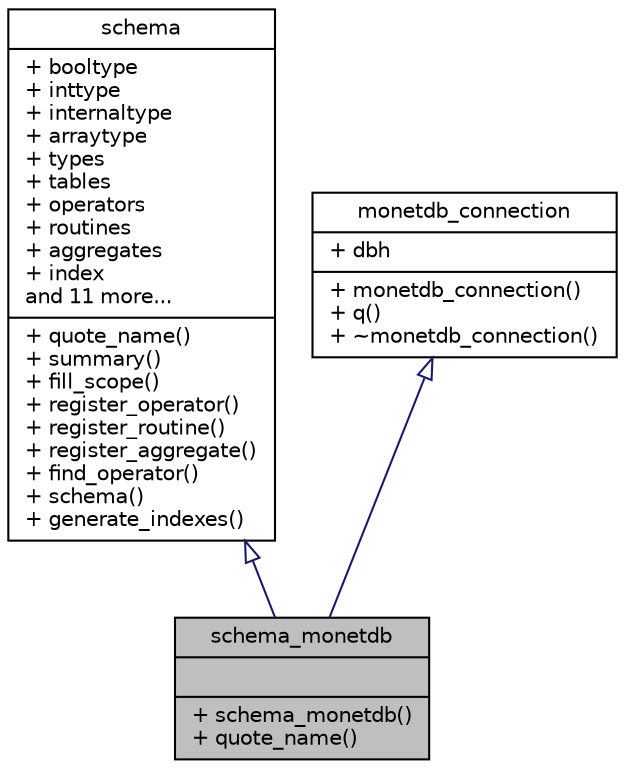 digraph "schema_monetdb"
{
 // LATEX_PDF_SIZE
  edge [fontname="Helvetica",fontsize="10",labelfontname="Helvetica",labelfontsize="10"];
  node [fontname="Helvetica",fontsize="10",shape=record];
  Node1 [label="{schema_monetdb\n||+ schema_monetdb()\l+ quote_name()\l}",height=0.2,width=0.4,color="black", fillcolor="grey75", style="filled", fontcolor="black",tooltip=" "];
  Node2 -> Node1 [dir="back",color="midnightblue",fontsize="10",style="solid",arrowtail="onormal",fontname="Helvetica"];
  Node2 [label="{schema\n|+ booltype\l+ inttype\l+ internaltype\l+ arraytype\l+ types\l+ tables\l+ operators\l+ routines\l+ aggregates\l+ index\land 11 more...\l|+ quote_name()\l+ summary()\l+ fill_scope()\l+ register_operator()\l+ register_routine()\l+ register_aggregate()\l+ find_operator()\l+ schema()\l+ generate_indexes()\l}",height=0.2,width=0.4,color="black", fillcolor="white", style="filled",URL="$structschema.html",tooltip=" "];
  Node3 -> Node1 [dir="back",color="midnightblue",fontsize="10",style="solid",arrowtail="onormal",fontname="Helvetica"];
  Node3 [label="{monetdb_connection\n|+ dbh\l|+ monetdb_connection()\l+ q()\l+ ~monetdb_connection()\l}",height=0.2,width=0.4,color="black", fillcolor="white", style="filled",URL="$structmonetdb__connection.html",tooltip=" "];
}
